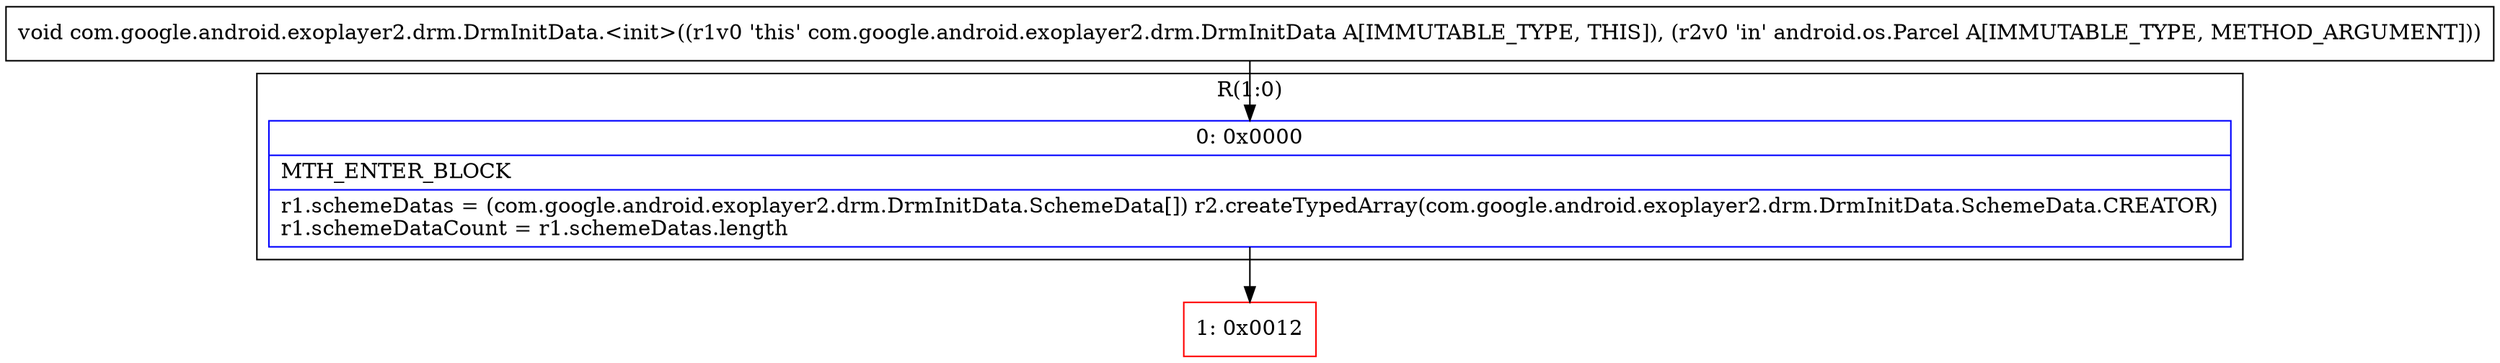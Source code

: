 digraph "CFG forcom.google.android.exoplayer2.drm.DrmInitData.\<init\>(Landroid\/os\/Parcel;)V" {
subgraph cluster_Region_420777192 {
label = "R(1:0)";
node [shape=record,color=blue];
Node_0 [shape=record,label="{0\:\ 0x0000|MTH_ENTER_BLOCK\l|r1.schemeDatas = (com.google.android.exoplayer2.drm.DrmInitData.SchemeData[]) r2.createTypedArray(com.google.android.exoplayer2.drm.DrmInitData.SchemeData.CREATOR)\lr1.schemeDataCount = r1.schemeDatas.length\l}"];
}
Node_1 [shape=record,color=red,label="{1\:\ 0x0012}"];
MethodNode[shape=record,label="{void com.google.android.exoplayer2.drm.DrmInitData.\<init\>((r1v0 'this' com.google.android.exoplayer2.drm.DrmInitData A[IMMUTABLE_TYPE, THIS]), (r2v0 'in' android.os.Parcel A[IMMUTABLE_TYPE, METHOD_ARGUMENT])) }"];
MethodNode -> Node_0;
Node_0 -> Node_1;
}

